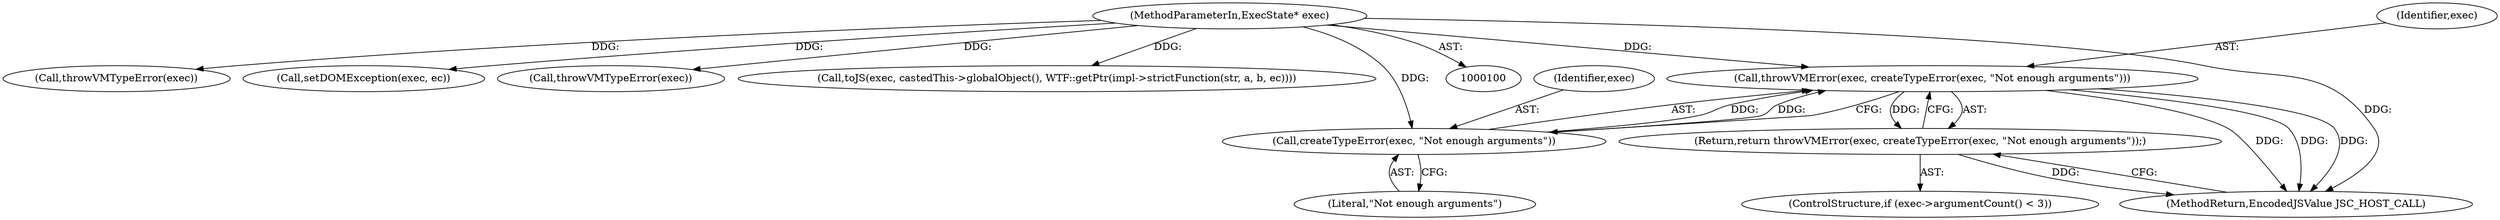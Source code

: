 digraph "0_Chrome_b944f670bb7a8a919daac497a4ea0536c954c201_51@pointer" {
"1000132" [label="(Call,throwVMError(exec, createTypeError(exec, \"Not enough arguments\")))"];
"1000134" [label="(Call,createTypeError(exec, \"Not enough arguments\"))"];
"1000101" [label="(MethodParameterIn,ExecState* exec)"];
"1000131" [label="(Return,return throwVMError(exec, createTypeError(exec, \"Not enough arguments\"));)"];
"1000192" [label="(MethodReturn,EncodedJSValue JSC_HOST_CALL)"];
"1000136" [label="(Literal,\"Not enough arguments\")"];
"1000166" [label="(Call,throwVMTypeError(exec))"];
"1000134" [label="(Call,createTypeError(exec, \"Not enough arguments\"))"];
"1000186" [label="(Call,setDOMException(exec, ec))"];
"1000113" [label="(Call,throwVMTypeError(exec))"];
"1000135" [label="(Identifier,exec)"];
"1000177" [label="(Call,toJS(exec, castedThis->globalObject(), WTF::getPtr(impl->strictFunction(str, a, b, ec))))"];
"1000127" [label="(ControlStructure,if (exec->argumentCount() < 3))"];
"1000101" [label="(MethodParameterIn,ExecState* exec)"];
"1000132" [label="(Call,throwVMError(exec, createTypeError(exec, \"Not enough arguments\")))"];
"1000131" [label="(Return,return throwVMError(exec, createTypeError(exec, \"Not enough arguments\"));)"];
"1000133" [label="(Identifier,exec)"];
"1000132" -> "1000131"  [label="AST: "];
"1000132" -> "1000134"  [label="CFG: "];
"1000133" -> "1000132"  [label="AST: "];
"1000134" -> "1000132"  [label="AST: "];
"1000131" -> "1000132"  [label="CFG: "];
"1000132" -> "1000192"  [label="DDG: "];
"1000132" -> "1000192"  [label="DDG: "];
"1000132" -> "1000192"  [label="DDG: "];
"1000132" -> "1000131"  [label="DDG: "];
"1000134" -> "1000132"  [label="DDG: "];
"1000134" -> "1000132"  [label="DDG: "];
"1000101" -> "1000132"  [label="DDG: "];
"1000134" -> "1000136"  [label="CFG: "];
"1000135" -> "1000134"  [label="AST: "];
"1000136" -> "1000134"  [label="AST: "];
"1000101" -> "1000134"  [label="DDG: "];
"1000101" -> "1000100"  [label="AST: "];
"1000101" -> "1000192"  [label="DDG: "];
"1000101" -> "1000113"  [label="DDG: "];
"1000101" -> "1000166"  [label="DDG: "];
"1000101" -> "1000177"  [label="DDG: "];
"1000101" -> "1000186"  [label="DDG: "];
"1000131" -> "1000127"  [label="AST: "];
"1000192" -> "1000131"  [label="CFG: "];
"1000131" -> "1000192"  [label="DDG: "];
}
